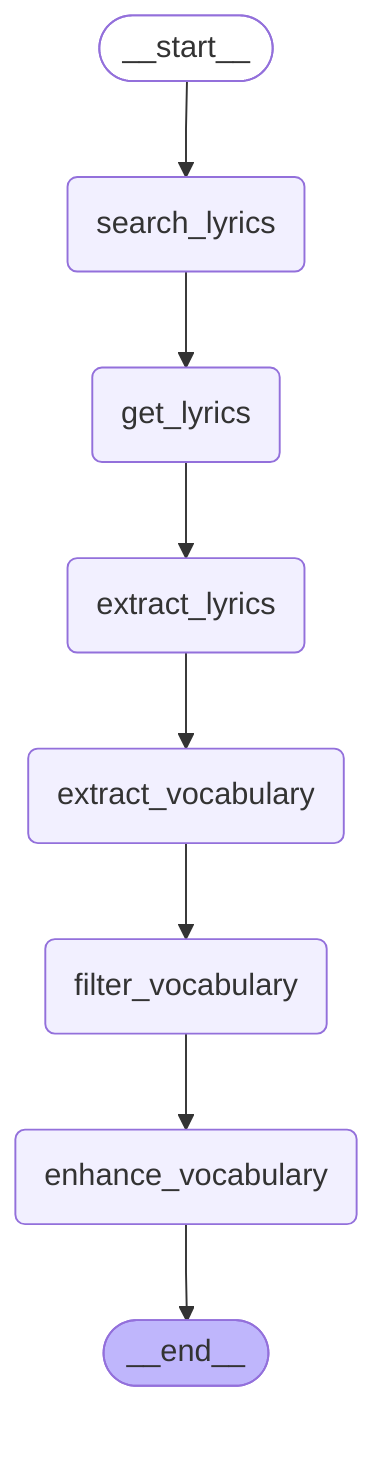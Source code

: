 %%{init: {'flowchart': {'curve': 'linear'}}}%%
graph TD;
	__start__([<p>__start__</p>]):::first
	search_lyrics(search_lyrics)
	get_lyrics(get_lyrics)
	extract_lyrics(extract_lyrics)
	extract_vocabulary(extract_vocabulary)
	filter_vocabulary(filter_vocabulary)
	enhance_vocabulary(enhance_vocabulary)
	__end__([<p>__end__</p>]):::last
	__start__ --> search_lyrics;
	enhance_vocabulary --> __end__;
	extract_lyrics --> extract_vocabulary;
	extract_vocabulary --> filter_vocabulary;
	filter_vocabulary --> enhance_vocabulary;
	get_lyrics --> extract_lyrics;
	search_lyrics --> get_lyrics;
	classDef default fill:#f2f0ff,line-height:1.2
	classDef first fill-opacity:0
	classDef last fill:#bfb6fc